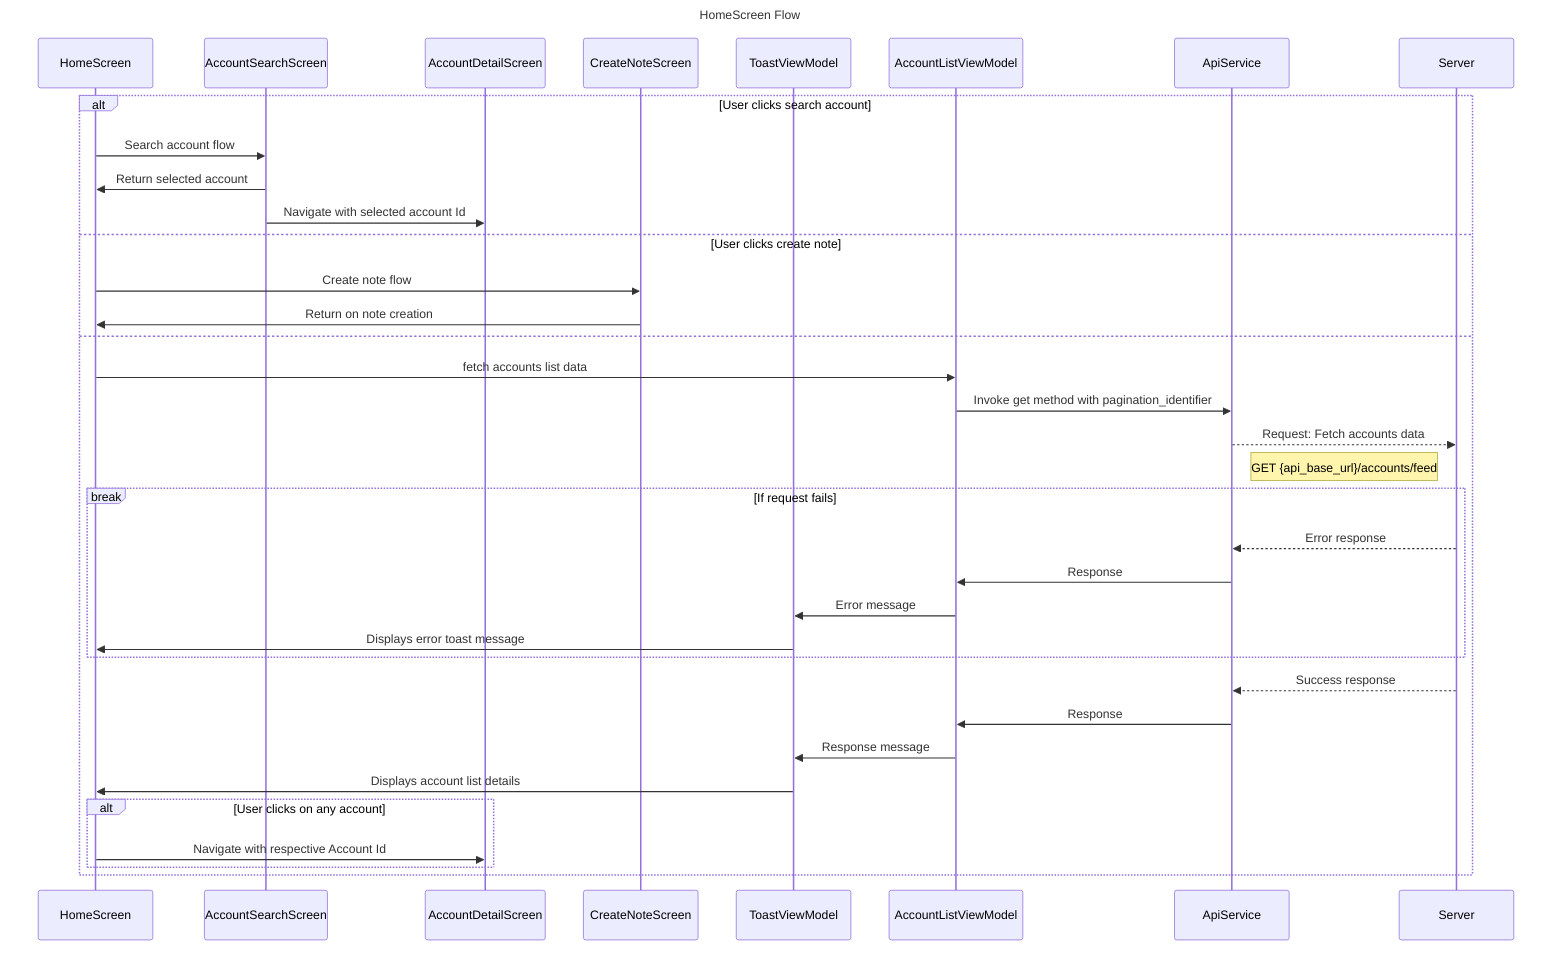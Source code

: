 sequenceDiagram
    title HomeScreen Flow

    participant HS as HomeScreen
    participant ASS as AccountSearchScreen
    participant ADS as AccountDetailScreen
    participant CNS as CreateNoteScreen
    participant TVM as ToastViewModel
    participant ALVM as AccountListViewModel
    participant AS as ApiService
    participant S as Server

    alt  User clicks search account
        HS->>ASS: Search account flow
        ASS->>HS: Return selected account
        ASS->>ADS: Navigate with selected account Id


    else  User clicks create note
        HS->>CNS: Create note flow
        CNS->>HS: Return on note creation
    else
    HS->>ALVM : fetch accounts list data
    ALVM->>AS: Invoke get method with pagination_identifier
    AS-->>S : Request: Fetch accounts data
    note right of AS: GET {api_base_url}/accounts/feed
    break If request fails
        S-->>AS: Error response
        AS->>ALVM: Response
        ALVM->>TVM: Error message
        TVM->>HS: Displays error toast message
    end
    
    S-->>AS: Success response
    AS->>ALVM: Response
    ALVM->>TVM: Response message
    TVM->>HS: Displays account list details

    alt User clicks on any account  
        HS->>ADS:  Navigate with respective Account Id
    end
    end